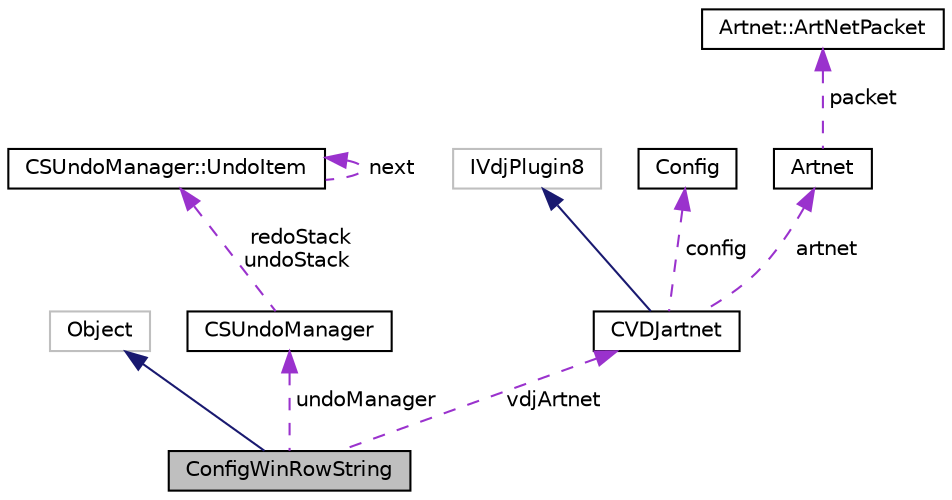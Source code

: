 digraph "ConfigWinRowString"
{
  edge [fontname="Helvetica",fontsize="10",labelfontname="Helvetica",labelfontsize="10"];
  node [fontname="Helvetica",fontsize="10",shape=record];
  Node2 [label="ConfigWinRowString",height=0.2,width=0.4,color="black", fillcolor="grey75", style="filled", fontcolor="black"];
  Node3 -> Node2 [dir="back",color="midnightblue",fontsize="10",style="solid",fontname="Helvetica"];
  Node3 [label="Object",height=0.2,width=0.4,color="grey75", fillcolor="white", style="filled"];
  Node4 -> Node2 [dir="back",color="darkorchid3",fontsize="10",style="dashed",label=" undoManager" ,fontname="Helvetica"];
  Node4 [label="CSUndoManager",height=0.2,width=0.4,color="black", fillcolor="white", style="filled",URL="$classCSUndoManager.html",tooltip="An undo manager. "];
  Node5 -> Node4 [dir="back",color="darkorchid3",fontsize="10",style="dashed",label=" redoStack\nundoStack" ,fontname="Helvetica"];
  Node5 [label="CSUndoManager::UndoItem",height=0.2,width=0.4,color="black", fillcolor="white", style="filled",URL="$classCSUndoManager_1_1UndoItem.html",tooltip="An event that can be undone. "];
  Node5 -> Node5 [dir="back",color="darkorchid3",fontsize="10",style="dashed",label=" next" ,fontname="Helvetica"];
  Node6 -> Node2 [dir="back",color="darkorchid3",fontsize="10",style="dashed",label=" vdjArtnet" ,fontname="Helvetica"];
  Node6 [label="CVDJartnet",height=0.2,width=0.4,color="black", fillcolor="white", style="filled",URL="$classCVDJartnet.html",tooltip="A singleton class representing the plugin. "];
  Node7 -> Node6 [dir="back",color="midnightblue",fontsize="10",style="solid",fontname="Helvetica"];
  Node7 [label="IVdjPlugin8",height=0.2,width=0.4,color="grey75", fillcolor="white", style="filled"];
  Node8 -> Node6 [dir="back",color="darkorchid3",fontsize="10",style="dashed",label=" config" ,fontname="Helvetica"];
  Node8 [label="Config",height=0.2,width=0.4,color="black", fillcolor="white", style="filled",URL="$classConfig.html",tooltip="A config parser and writer. "];
  Node9 -> Node6 [dir="back",color="darkorchid3",fontsize="10",style="dashed",label=" artnet" ,fontname="Helvetica"];
  Node9 [label="Artnet",height=0.2,width=0.4,color="black", fillcolor="white", style="filled",URL="$classArtnet.html",tooltip="A class to send Art-Net data. "];
  Node10 -> Node9 [dir="back",color="darkorchid3",fontsize="10",style="dashed",label=" packet" ,fontname="Helvetica"];
  Node10 [label="Artnet::ArtNetPacket",height=0.2,width=0.4,color="black", fillcolor="white", style="filled",URL="$structArtnet_1_1ArtNetPacket.html",tooltip="An Art-Net packet. "];
}
